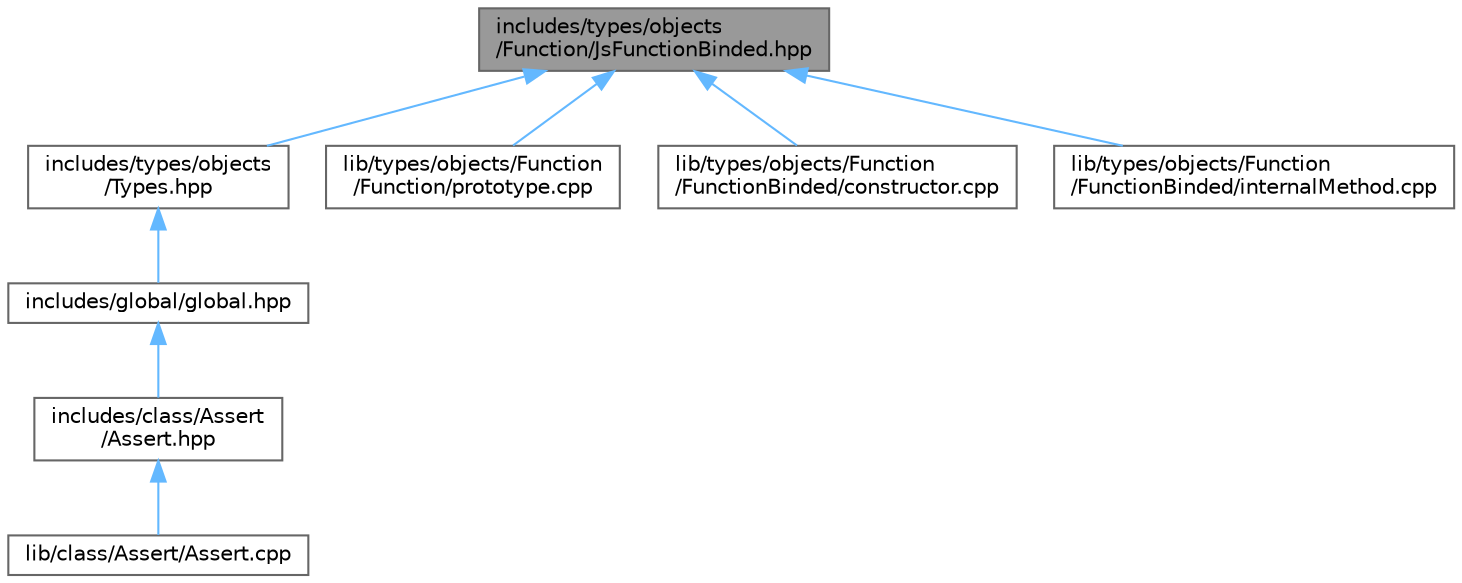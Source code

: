 digraph "includes/types/objects/Function/JsFunctionBinded.hpp"
{
 // LATEX_PDF_SIZE
  bgcolor="transparent";
  edge [fontname=Helvetica,fontsize=10,labelfontname=Helvetica,labelfontsize=10];
  node [fontname=Helvetica,fontsize=10,shape=box,height=0.2,width=0.4];
  Node1 [id="Node000001",label="includes/types/objects\l/Function/JsFunctionBinded.hpp",height=0.2,width=0.4,color="gray40", fillcolor="grey60", style="filled", fontcolor="black",tooltip=" "];
  Node1 -> Node2 [id="edge1_Node000001_Node000002",dir="back",color="steelblue1",style="solid",tooltip=" "];
  Node2 [id="Node000002",label="includes/types/objects\l/Types.hpp",height=0.2,width=0.4,color="grey40", fillcolor="white", style="filled",URL="$objects_2Types_8hpp.html",tooltip=" "];
  Node2 -> Node3 [id="edge2_Node000002_Node000003",dir="back",color="steelblue1",style="solid",tooltip=" "];
  Node3 [id="Node000003",label="includes/global/global.hpp",height=0.2,width=0.4,color="grey40", fillcolor="white", style="filled",URL="$global_8hpp.html",tooltip=" "];
  Node3 -> Node4 [id="edge3_Node000003_Node000004",dir="back",color="steelblue1",style="solid",tooltip=" "];
  Node4 [id="Node000004",label="includes/class/Assert\l/Assert.hpp",height=0.2,width=0.4,color="grey40", fillcolor="white", style="filled",URL="$Assert_8hpp.html",tooltip=" "];
  Node4 -> Node5 [id="edge4_Node000004_Node000005",dir="back",color="steelblue1",style="solid",tooltip=" "];
  Node5 [id="Node000005",label="lib/class/Assert/Assert.cpp",height=0.2,width=0.4,color="grey40", fillcolor="white", style="filled",URL="$Assert_8cpp.html",tooltip=" "];
  Node1 -> Node6 [id="edge5_Node000001_Node000006",dir="back",color="steelblue1",style="solid",tooltip=" "];
  Node6 [id="Node000006",label="lib/types/objects/Function\l/Function/prototype.cpp",height=0.2,width=0.4,color="grey40", fillcolor="white", style="filled",URL="$Function_2Function_2prototype_8cpp.html",tooltip=" "];
  Node1 -> Node7 [id="edge6_Node000001_Node000007",dir="back",color="steelblue1",style="solid",tooltip=" "];
  Node7 [id="Node000007",label="lib/types/objects/Function\l/FunctionBinded/constructor.cpp",height=0.2,width=0.4,color="grey40", fillcolor="white", style="filled",URL="$types_2objects_2Function_2FunctionBinded_2constructor_8cpp.html",tooltip=" "];
  Node1 -> Node8 [id="edge7_Node000001_Node000008",dir="back",color="steelblue1",style="solid",tooltip=" "];
  Node8 [id="Node000008",label="lib/types/objects/Function\l/FunctionBinded/internalMethod.cpp",height=0.2,width=0.4,color="grey40", fillcolor="white", style="filled",URL="$types_2objects_2Function_2FunctionBinded_2internalMethod_8cpp.html",tooltip=" "];
}
